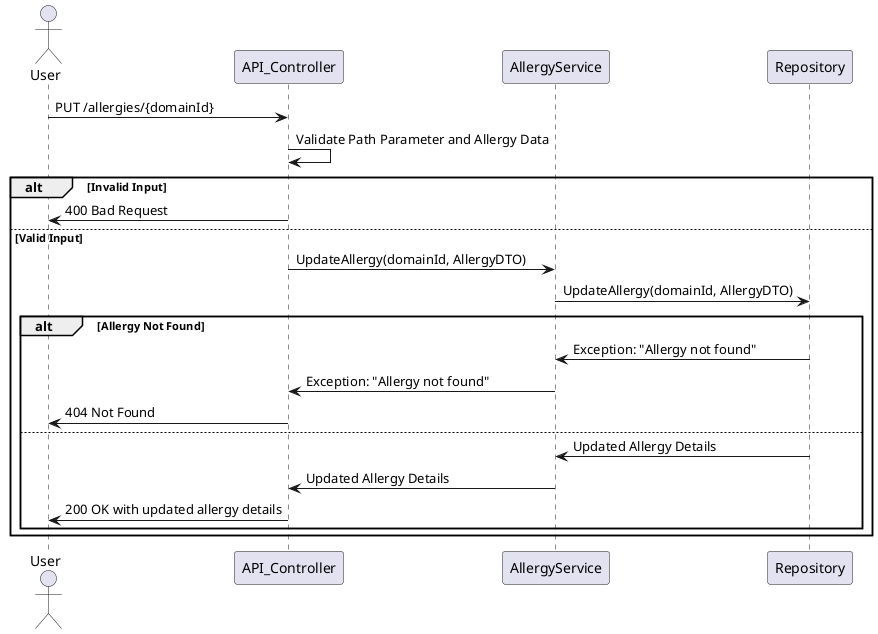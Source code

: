 @startuml
actor User
participant API_Controller
participant AllergyService
participant Repository

User -> API_Controller: PUT /allergies/{domainId}
API_Controller -> API_Controller: Validate Path Parameter and Allergy Data
alt Invalid Input
    API_Controller -> User: 400 Bad Request
else Valid Input
    API_Controller -> AllergyService: UpdateAllergy(domainId, AllergyDTO)
    AllergyService -> Repository: UpdateAllergy(domainId, AllergyDTO)
    alt Allergy Not Found
        Repository -> AllergyService: Exception: "Allergy not found"
        AllergyService -> API_Controller: Exception: "Allergy not found"
        API_Controller -> User: 404 Not Found
    else
        Repository -> AllergyService: Updated Allergy Details
        AllergyService -> API_Controller: Updated Allergy Details
        API_Controller -> User: 200 OK with updated allergy details
    end
end
@enduml
